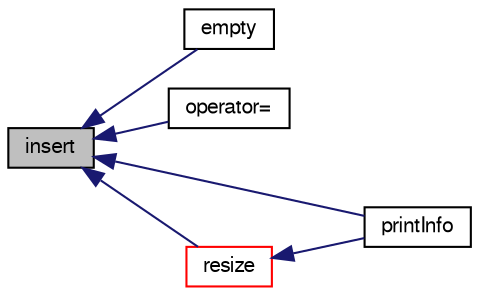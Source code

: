 digraph "insert"
{
  bgcolor="transparent";
  edge [fontname="FreeSans",fontsize="10",labelfontname="FreeSans",labelfontsize="10"];
  node [fontname="FreeSans",fontsize="10",shape=record];
  rankdir="LR";
  Node255 [label="insert",height=0.2,width=0.4,color="black", fillcolor="grey75", style="filled", fontcolor="black"];
  Node255 -> Node256 [dir="back",color="midnightblue",fontsize="10",style="solid",fontname="FreeSans"];
  Node256 [label="empty",height=0.2,width=0.4,color="black",URL="$a25738.html#a644718bb2fb240de962dc3c9a1fdf0dc",tooltip="Return true if the hash table is empty. "];
  Node255 -> Node257 [dir="back",color="midnightblue",fontsize="10",style="solid",fontname="FreeSans"];
  Node257 [label="operator=",height=0.2,width=0.4,color="black",URL="$a25738.html#a860ad38e36f000782d8ef7efc62bacc5",tooltip="Assignment. "];
  Node255 -> Node258 [dir="back",color="midnightblue",fontsize="10",style="solid",fontname="FreeSans"];
  Node258 [label="printInfo",height=0.2,width=0.4,color="black",URL="$a25738.html#a4630bfbe0bfbb22452195c1644979442",tooltip="Print information. "];
  Node255 -> Node259 [dir="back",color="midnightblue",fontsize="10",style="solid",fontname="FreeSans"];
  Node259 [label="resize",height=0.2,width=0.4,color="red",URL="$a25738.html#ae697ea15032f01f89988bb8ada677832",tooltip="Resize the hash table for efficiency. "];
  Node259 -> Node258 [dir="back",color="midnightblue",fontsize="10",style="solid",fontname="FreeSans"];
}
